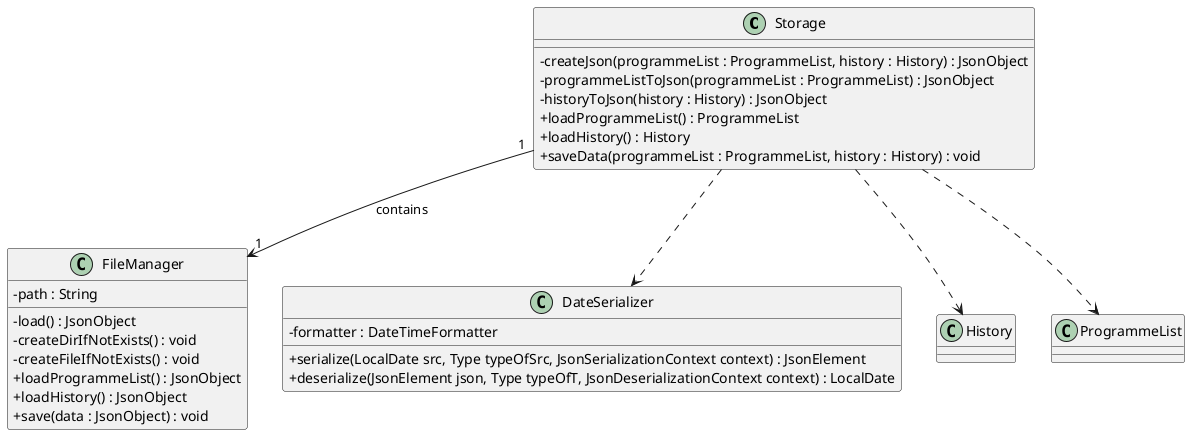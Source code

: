 @startuml
skinparam classAttributeIconSize 0
class Storage {
    - createJson(programmeList : ProgrammeList, history : History) : JsonObject
    - programmeListToJson(programmeList : ProgrammeList) : JsonObject
    - historyToJson(history : History) : JsonObject
    + loadProgrammeList() : ProgrammeList
    + loadHistory() : History
    + saveData(programmeList : ProgrammeList, history : History) : void
}

class FileManager {
    - path : String
    - load() : JsonObject
    - createDirIfNotExists() : void
    - createFileIfNotExists() : void
    + loadProgrammeList() : JsonObject
    + loadHistory() : JsonObject
    + save(data : JsonObject) : void
}

class DateSerializer {
    - formatter : DateTimeFormatter
    + serialize(LocalDate src, Type typeOfSrc, JsonSerializationContext context) : JsonElement
    + deserialize(JsonElement json, Type typeOfT, JsonDeserializationContext context) : LocalDate
}

Storage "1" --> "1" FileManager : contains

Storage ..> History
Storage ..> ProgrammeList
Storage ..> DateSerializer

@enduml
